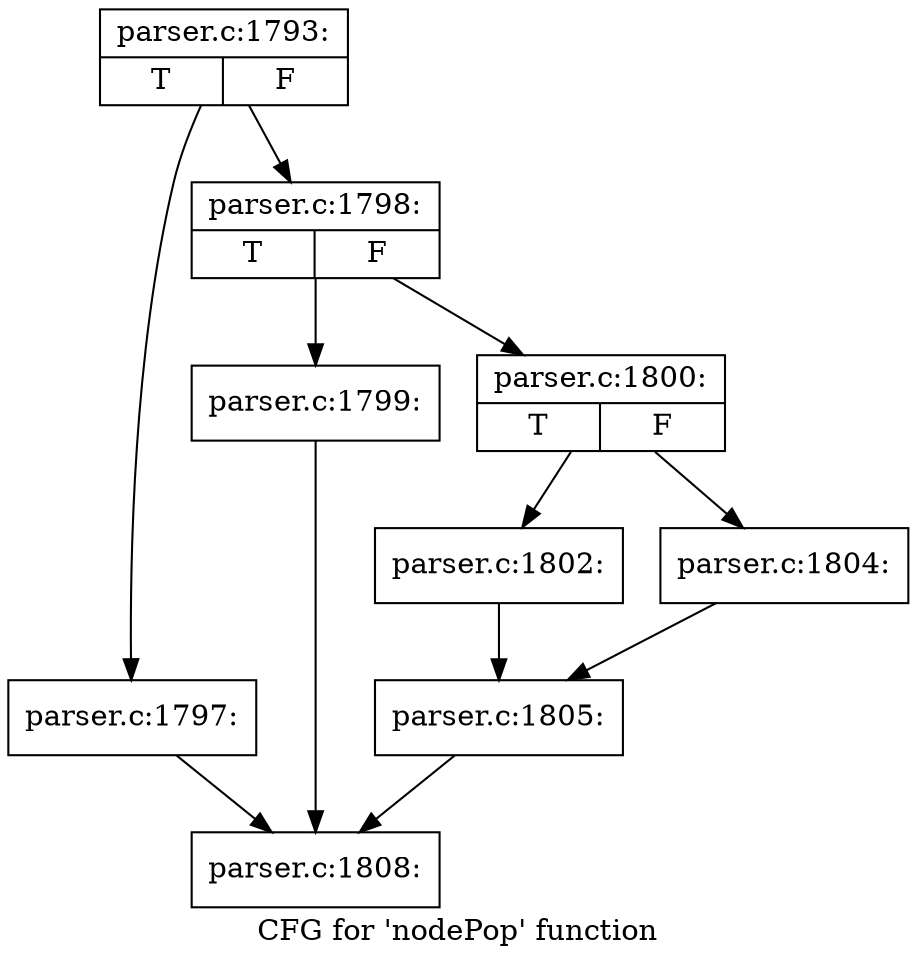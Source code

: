 digraph "CFG for 'nodePop' function" {
	label="CFG for 'nodePop' function";

	Node0x56c8b80 [shape=record,label="{parser.c:1793:|{<s0>T|<s1>F}}"];
	Node0x56c8b80 -> Node0x574bf10;
	Node0x56c8b80 -> Node0x574bf60;
	Node0x574bf10 [shape=record,label="{parser.c:1797:}"];
	Node0x574bf10 -> Node0x57653c0;
	Node0x574bf60 [shape=record,label="{parser.c:1798:|{<s0>T|<s1>F}}"];
	Node0x574bf60 -> Node0x576dc40;
	Node0x574bf60 -> Node0x576dc90;
	Node0x576dc40 [shape=record,label="{parser.c:1799:}"];
	Node0x576dc40 -> Node0x57653c0;
	Node0x576dc90 [shape=record,label="{parser.c:1800:|{<s0>T|<s1>F}}"];
	Node0x576dc90 -> Node0x576e510;
	Node0x576dc90 -> Node0x576e5b0;
	Node0x576e510 [shape=record,label="{parser.c:1802:}"];
	Node0x576e510 -> Node0x576e560;
	Node0x576e5b0 [shape=record,label="{parser.c:1804:}"];
	Node0x576e5b0 -> Node0x576e560;
	Node0x576e560 [shape=record,label="{parser.c:1805:}"];
	Node0x576e560 -> Node0x57653c0;
	Node0x57653c0 [shape=record,label="{parser.c:1808:}"];
}
